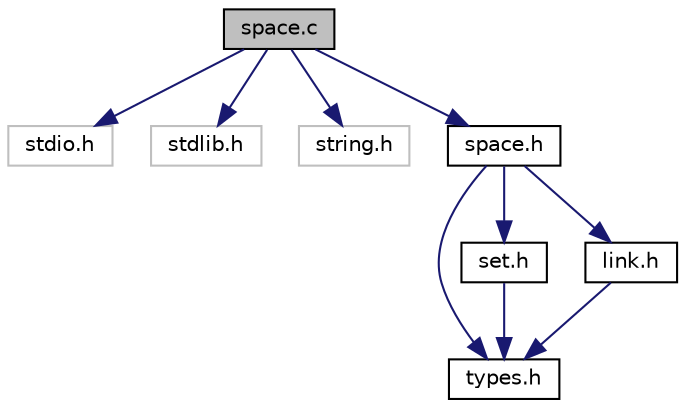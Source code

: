 digraph "space.c"
{
 // LATEX_PDF_SIZE
  edge [fontname="Helvetica",fontsize="10",labelfontname="Helvetica",labelfontsize="10"];
  node [fontname="Helvetica",fontsize="10",shape=record];
  Node1 [label="space.c",height=0.2,width=0.4,color="black", fillcolor="grey75", style="filled", fontcolor="black",tooltip="Crea un espacio."];
  Node1 -> Node2 [color="midnightblue",fontsize="10",style="solid",fontname="Helvetica"];
  Node2 [label="stdio.h",height=0.2,width=0.4,color="grey75", fillcolor="white", style="filled",tooltip=" "];
  Node1 -> Node3 [color="midnightblue",fontsize="10",style="solid",fontname="Helvetica"];
  Node3 [label="stdlib.h",height=0.2,width=0.4,color="grey75", fillcolor="white", style="filled",tooltip=" "];
  Node1 -> Node4 [color="midnightblue",fontsize="10",style="solid",fontname="Helvetica"];
  Node4 [label="string.h",height=0.2,width=0.4,color="grey75", fillcolor="white", style="filled",tooltip=" "];
  Node1 -> Node5 [color="midnightblue",fontsize="10",style="solid",fontname="Helvetica"];
  Node5 [label="space.h",height=0.2,width=0.4,color="black", fillcolor="white", style="filled",URL="$space_8h.html",tooltip="It defines a space."];
  Node5 -> Node6 [color="midnightblue",fontsize="10",style="solid",fontname="Helvetica"];
  Node6 [label="types.h",height=0.2,width=0.4,color="black", fillcolor="white", style="filled",URL="$types_8h.html",tooltip="It defines common types."];
  Node5 -> Node7 [color="midnightblue",fontsize="10",style="solid",fontname="Helvetica"];
  Node7 [label="set.h",height=0.2,width=0.4,color="black", fillcolor="white", style="filled",URL="$set_8h_source.html",tooltip=" "];
  Node7 -> Node6 [color="midnightblue",fontsize="10",style="solid",fontname="Helvetica"];
  Node5 -> Node8 [color="midnightblue",fontsize="10",style="solid",fontname="Helvetica"];
  Node8 [label="link.h",height=0.2,width=0.4,color="black", fillcolor="white", style="filled",URL="$link_8h_source.html",tooltip=" "];
  Node8 -> Node6 [color="midnightblue",fontsize="10",style="solid",fontname="Helvetica"];
}
